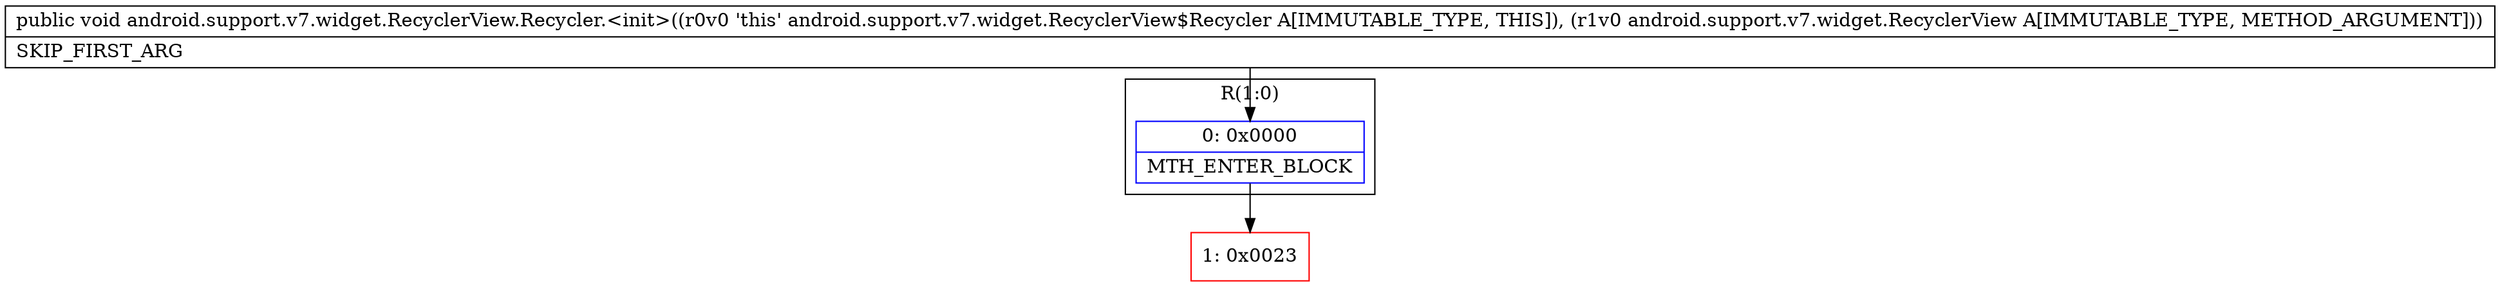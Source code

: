 digraph "CFG forandroid.support.v7.widget.RecyclerView.Recycler.\<init\>(Landroid\/support\/v7\/widget\/RecyclerView;)V" {
subgraph cluster_Region_2005971652 {
label = "R(1:0)";
node [shape=record,color=blue];
Node_0 [shape=record,label="{0\:\ 0x0000|MTH_ENTER_BLOCK\l}"];
}
Node_1 [shape=record,color=red,label="{1\:\ 0x0023}"];
MethodNode[shape=record,label="{public void android.support.v7.widget.RecyclerView.Recycler.\<init\>((r0v0 'this' android.support.v7.widget.RecyclerView$Recycler A[IMMUTABLE_TYPE, THIS]), (r1v0 android.support.v7.widget.RecyclerView A[IMMUTABLE_TYPE, METHOD_ARGUMENT]))  | SKIP_FIRST_ARG\l}"];
MethodNode -> Node_0;
Node_0 -> Node_1;
}

